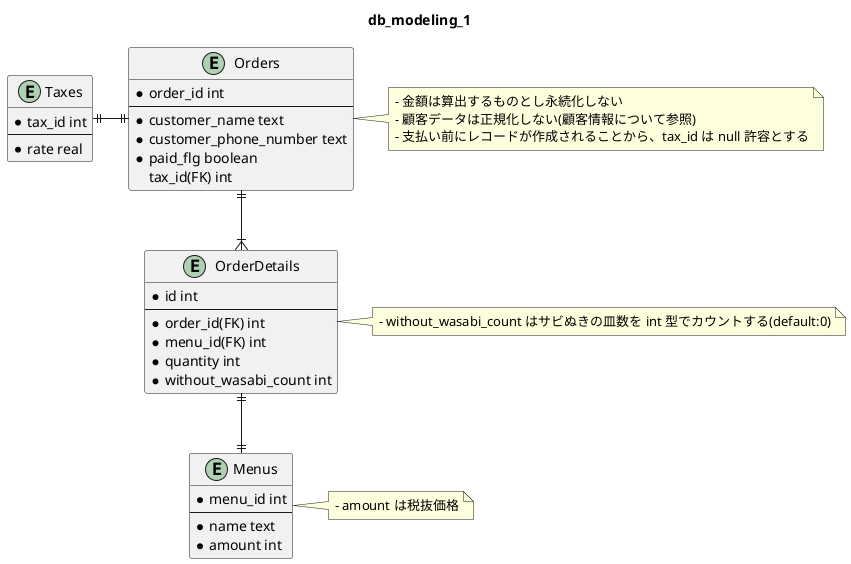 @startuml db_modeling_1 
title 
db_modeling_1
end title

entity Orders {
    * order_id int
    --
    * customer_name text
    * customer_phone_number text
    * paid_flg boolean
    tax_id(FK) int
}
entity OrderDetails{
    * id int
    --
    * order_id(FK) int
    * menu_id(FK) int
    * quantity int
    * without_wasabi_count int
}
entity Menus{
    * menu_id int
    --
    * name text
    * amount int
}
entity Taxes{
    * tax_id int 
    --
    * rate real
}

Orders ||--|{ OrderDetails
Taxes ||-|| Orders
OrderDetails ||--|| Menus
note right of Orders : - 金額は算出するものとし永続化しない\n- 顧客データは正規化しない(顧客情報について参照)\n- 支払い前にレコードが作成されることから、tax_id は null 許容とする 
note right of OrderDetails : - without_wasabi_count はサビぬきの皿数を int 型でカウントする(default:0) 
note right of Menus : - amount は税抜価格

@enduml